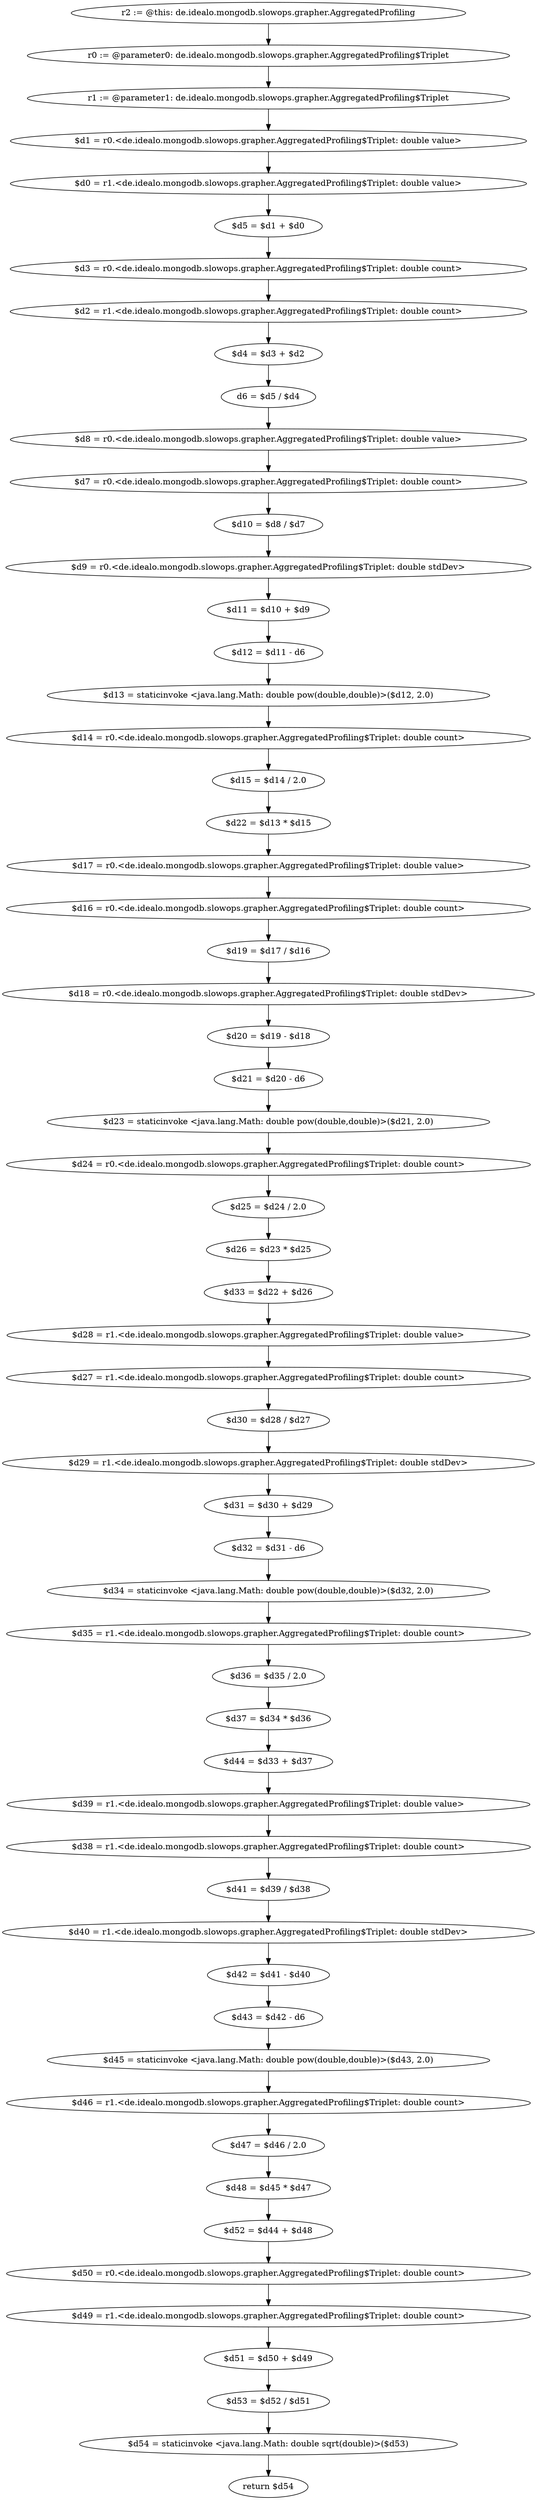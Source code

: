 digraph "unitGraph" {
    "r2 := @this: de.idealo.mongodb.slowops.grapher.AggregatedProfiling"
    "r0 := @parameter0: de.idealo.mongodb.slowops.grapher.AggregatedProfiling$Triplet"
    "r1 := @parameter1: de.idealo.mongodb.slowops.grapher.AggregatedProfiling$Triplet"
    "$d1 = r0.<de.idealo.mongodb.slowops.grapher.AggregatedProfiling$Triplet: double value>"
    "$d0 = r1.<de.idealo.mongodb.slowops.grapher.AggregatedProfiling$Triplet: double value>"
    "$d5 = $d1 + $d0"
    "$d3 = r0.<de.idealo.mongodb.slowops.grapher.AggregatedProfiling$Triplet: double count>"
    "$d2 = r1.<de.idealo.mongodb.slowops.grapher.AggregatedProfiling$Triplet: double count>"
    "$d4 = $d3 + $d2"
    "d6 = $d5 / $d4"
    "$d8 = r0.<de.idealo.mongodb.slowops.grapher.AggregatedProfiling$Triplet: double value>"
    "$d7 = r0.<de.idealo.mongodb.slowops.grapher.AggregatedProfiling$Triplet: double count>"
    "$d10 = $d8 / $d7"
    "$d9 = r0.<de.idealo.mongodb.slowops.grapher.AggregatedProfiling$Triplet: double stdDev>"
    "$d11 = $d10 + $d9"
    "$d12 = $d11 - d6"
    "$d13 = staticinvoke <java.lang.Math: double pow(double,double)>($d12, 2.0)"
    "$d14 = r0.<de.idealo.mongodb.slowops.grapher.AggregatedProfiling$Triplet: double count>"
    "$d15 = $d14 / 2.0"
    "$d22 = $d13 * $d15"
    "$d17 = r0.<de.idealo.mongodb.slowops.grapher.AggregatedProfiling$Triplet: double value>"
    "$d16 = r0.<de.idealo.mongodb.slowops.grapher.AggregatedProfiling$Triplet: double count>"
    "$d19 = $d17 / $d16"
    "$d18 = r0.<de.idealo.mongodb.slowops.grapher.AggregatedProfiling$Triplet: double stdDev>"
    "$d20 = $d19 - $d18"
    "$d21 = $d20 - d6"
    "$d23 = staticinvoke <java.lang.Math: double pow(double,double)>($d21, 2.0)"
    "$d24 = r0.<de.idealo.mongodb.slowops.grapher.AggregatedProfiling$Triplet: double count>"
    "$d25 = $d24 / 2.0"
    "$d26 = $d23 * $d25"
    "$d33 = $d22 + $d26"
    "$d28 = r1.<de.idealo.mongodb.slowops.grapher.AggregatedProfiling$Triplet: double value>"
    "$d27 = r1.<de.idealo.mongodb.slowops.grapher.AggregatedProfiling$Triplet: double count>"
    "$d30 = $d28 / $d27"
    "$d29 = r1.<de.idealo.mongodb.slowops.grapher.AggregatedProfiling$Triplet: double stdDev>"
    "$d31 = $d30 + $d29"
    "$d32 = $d31 - d6"
    "$d34 = staticinvoke <java.lang.Math: double pow(double,double)>($d32, 2.0)"
    "$d35 = r1.<de.idealo.mongodb.slowops.grapher.AggregatedProfiling$Triplet: double count>"
    "$d36 = $d35 / 2.0"
    "$d37 = $d34 * $d36"
    "$d44 = $d33 + $d37"
    "$d39 = r1.<de.idealo.mongodb.slowops.grapher.AggregatedProfiling$Triplet: double value>"
    "$d38 = r1.<de.idealo.mongodb.slowops.grapher.AggregatedProfiling$Triplet: double count>"
    "$d41 = $d39 / $d38"
    "$d40 = r1.<de.idealo.mongodb.slowops.grapher.AggregatedProfiling$Triplet: double stdDev>"
    "$d42 = $d41 - $d40"
    "$d43 = $d42 - d6"
    "$d45 = staticinvoke <java.lang.Math: double pow(double,double)>($d43, 2.0)"
    "$d46 = r1.<de.idealo.mongodb.slowops.grapher.AggregatedProfiling$Triplet: double count>"
    "$d47 = $d46 / 2.0"
    "$d48 = $d45 * $d47"
    "$d52 = $d44 + $d48"
    "$d50 = r0.<de.idealo.mongodb.slowops.grapher.AggregatedProfiling$Triplet: double count>"
    "$d49 = r1.<de.idealo.mongodb.slowops.grapher.AggregatedProfiling$Triplet: double count>"
    "$d51 = $d50 + $d49"
    "$d53 = $d52 / $d51"
    "$d54 = staticinvoke <java.lang.Math: double sqrt(double)>($d53)"
    "return $d54"
    "r2 := @this: de.idealo.mongodb.slowops.grapher.AggregatedProfiling"->"r0 := @parameter0: de.idealo.mongodb.slowops.grapher.AggregatedProfiling$Triplet";
    "r0 := @parameter0: de.idealo.mongodb.slowops.grapher.AggregatedProfiling$Triplet"->"r1 := @parameter1: de.idealo.mongodb.slowops.grapher.AggregatedProfiling$Triplet";
    "r1 := @parameter1: de.idealo.mongodb.slowops.grapher.AggregatedProfiling$Triplet"->"$d1 = r0.<de.idealo.mongodb.slowops.grapher.AggregatedProfiling$Triplet: double value>";
    "$d1 = r0.<de.idealo.mongodb.slowops.grapher.AggregatedProfiling$Triplet: double value>"->"$d0 = r1.<de.idealo.mongodb.slowops.grapher.AggregatedProfiling$Triplet: double value>";
    "$d0 = r1.<de.idealo.mongodb.slowops.grapher.AggregatedProfiling$Triplet: double value>"->"$d5 = $d1 + $d0";
    "$d5 = $d1 + $d0"->"$d3 = r0.<de.idealo.mongodb.slowops.grapher.AggregatedProfiling$Triplet: double count>";
    "$d3 = r0.<de.idealo.mongodb.slowops.grapher.AggregatedProfiling$Triplet: double count>"->"$d2 = r1.<de.idealo.mongodb.slowops.grapher.AggregatedProfiling$Triplet: double count>";
    "$d2 = r1.<de.idealo.mongodb.slowops.grapher.AggregatedProfiling$Triplet: double count>"->"$d4 = $d3 + $d2";
    "$d4 = $d3 + $d2"->"d6 = $d5 / $d4";
    "d6 = $d5 / $d4"->"$d8 = r0.<de.idealo.mongodb.slowops.grapher.AggregatedProfiling$Triplet: double value>";
    "$d8 = r0.<de.idealo.mongodb.slowops.grapher.AggregatedProfiling$Triplet: double value>"->"$d7 = r0.<de.idealo.mongodb.slowops.grapher.AggregatedProfiling$Triplet: double count>";
    "$d7 = r0.<de.idealo.mongodb.slowops.grapher.AggregatedProfiling$Triplet: double count>"->"$d10 = $d8 / $d7";
    "$d10 = $d8 / $d7"->"$d9 = r0.<de.idealo.mongodb.slowops.grapher.AggregatedProfiling$Triplet: double stdDev>";
    "$d9 = r0.<de.idealo.mongodb.slowops.grapher.AggregatedProfiling$Triplet: double stdDev>"->"$d11 = $d10 + $d9";
    "$d11 = $d10 + $d9"->"$d12 = $d11 - d6";
    "$d12 = $d11 - d6"->"$d13 = staticinvoke <java.lang.Math: double pow(double,double)>($d12, 2.0)";
    "$d13 = staticinvoke <java.lang.Math: double pow(double,double)>($d12, 2.0)"->"$d14 = r0.<de.idealo.mongodb.slowops.grapher.AggregatedProfiling$Triplet: double count>";
    "$d14 = r0.<de.idealo.mongodb.slowops.grapher.AggregatedProfiling$Triplet: double count>"->"$d15 = $d14 / 2.0";
    "$d15 = $d14 / 2.0"->"$d22 = $d13 * $d15";
    "$d22 = $d13 * $d15"->"$d17 = r0.<de.idealo.mongodb.slowops.grapher.AggregatedProfiling$Triplet: double value>";
    "$d17 = r0.<de.idealo.mongodb.slowops.grapher.AggregatedProfiling$Triplet: double value>"->"$d16 = r0.<de.idealo.mongodb.slowops.grapher.AggregatedProfiling$Triplet: double count>";
    "$d16 = r0.<de.idealo.mongodb.slowops.grapher.AggregatedProfiling$Triplet: double count>"->"$d19 = $d17 / $d16";
    "$d19 = $d17 / $d16"->"$d18 = r0.<de.idealo.mongodb.slowops.grapher.AggregatedProfiling$Triplet: double stdDev>";
    "$d18 = r0.<de.idealo.mongodb.slowops.grapher.AggregatedProfiling$Triplet: double stdDev>"->"$d20 = $d19 - $d18";
    "$d20 = $d19 - $d18"->"$d21 = $d20 - d6";
    "$d21 = $d20 - d6"->"$d23 = staticinvoke <java.lang.Math: double pow(double,double)>($d21, 2.0)";
    "$d23 = staticinvoke <java.lang.Math: double pow(double,double)>($d21, 2.0)"->"$d24 = r0.<de.idealo.mongodb.slowops.grapher.AggregatedProfiling$Triplet: double count>";
    "$d24 = r0.<de.idealo.mongodb.slowops.grapher.AggregatedProfiling$Triplet: double count>"->"$d25 = $d24 / 2.0";
    "$d25 = $d24 / 2.0"->"$d26 = $d23 * $d25";
    "$d26 = $d23 * $d25"->"$d33 = $d22 + $d26";
    "$d33 = $d22 + $d26"->"$d28 = r1.<de.idealo.mongodb.slowops.grapher.AggregatedProfiling$Triplet: double value>";
    "$d28 = r1.<de.idealo.mongodb.slowops.grapher.AggregatedProfiling$Triplet: double value>"->"$d27 = r1.<de.idealo.mongodb.slowops.grapher.AggregatedProfiling$Triplet: double count>";
    "$d27 = r1.<de.idealo.mongodb.slowops.grapher.AggregatedProfiling$Triplet: double count>"->"$d30 = $d28 / $d27";
    "$d30 = $d28 / $d27"->"$d29 = r1.<de.idealo.mongodb.slowops.grapher.AggregatedProfiling$Triplet: double stdDev>";
    "$d29 = r1.<de.idealo.mongodb.slowops.grapher.AggregatedProfiling$Triplet: double stdDev>"->"$d31 = $d30 + $d29";
    "$d31 = $d30 + $d29"->"$d32 = $d31 - d6";
    "$d32 = $d31 - d6"->"$d34 = staticinvoke <java.lang.Math: double pow(double,double)>($d32, 2.0)";
    "$d34 = staticinvoke <java.lang.Math: double pow(double,double)>($d32, 2.0)"->"$d35 = r1.<de.idealo.mongodb.slowops.grapher.AggregatedProfiling$Triplet: double count>";
    "$d35 = r1.<de.idealo.mongodb.slowops.grapher.AggregatedProfiling$Triplet: double count>"->"$d36 = $d35 / 2.0";
    "$d36 = $d35 / 2.0"->"$d37 = $d34 * $d36";
    "$d37 = $d34 * $d36"->"$d44 = $d33 + $d37";
    "$d44 = $d33 + $d37"->"$d39 = r1.<de.idealo.mongodb.slowops.grapher.AggregatedProfiling$Triplet: double value>";
    "$d39 = r1.<de.idealo.mongodb.slowops.grapher.AggregatedProfiling$Triplet: double value>"->"$d38 = r1.<de.idealo.mongodb.slowops.grapher.AggregatedProfiling$Triplet: double count>";
    "$d38 = r1.<de.idealo.mongodb.slowops.grapher.AggregatedProfiling$Triplet: double count>"->"$d41 = $d39 / $d38";
    "$d41 = $d39 / $d38"->"$d40 = r1.<de.idealo.mongodb.slowops.grapher.AggregatedProfiling$Triplet: double stdDev>";
    "$d40 = r1.<de.idealo.mongodb.slowops.grapher.AggregatedProfiling$Triplet: double stdDev>"->"$d42 = $d41 - $d40";
    "$d42 = $d41 - $d40"->"$d43 = $d42 - d6";
    "$d43 = $d42 - d6"->"$d45 = staticinvoke <java.lang.Math: double pow(double,double)>($d43, 2.0)";
    "$d45 = staticinvoke <java.lang.Math: double pow(double,double)>($d43, 2.0)"->"$d46 = r1.<de.idealo.mongodb.slowops.grapher.AggregatedProfiling$Triplet: double count>";
    "$d46 = r1.<de.idealo.mongodb.slowops.grapher.AggregatedProfiling$Triplet: double count>"->"$d47 = $d46 / 2.0";
    "$d47 = $d46 / 2.0"->"$d48 = $d45 * $d47";
    "$d48 = $d45 * $d47"->"$d52 = $d44 + $d48";
    "$d52 = $d44 + $d48"->"$d50 = r0.<de.idealo.mongodb.slowops.grapher.AggregatedProfiling$Triplet: double count>";
    "$d50 = r0.<de.idealo.mongodb.slowops.grapher.AggregatedProfiling$Triplet: double count>"->"$d49 = r1.<de.idealo.mongodb.slowops.grapher.AggregatedProfiling$Triplet: double count>";
    "$d49 = r1.<de.idealo.mongodb.slowops.grapher.AggregatedProfiling$Triplet: double count>"->"$d51 = $d50 + $d49";
    "$d51 = $d50 + $d49"->"$d53 = $d52 / $d51";
    "$d53 = $d52 / $d51"->"$d54 = staticinvoke <java.lang.Math: double sqrt(double)>($d53)";
    "$d54 = staticinvoke <java.lang.Math: double sqrt(double)>($d53)"->"return $d54";
}
